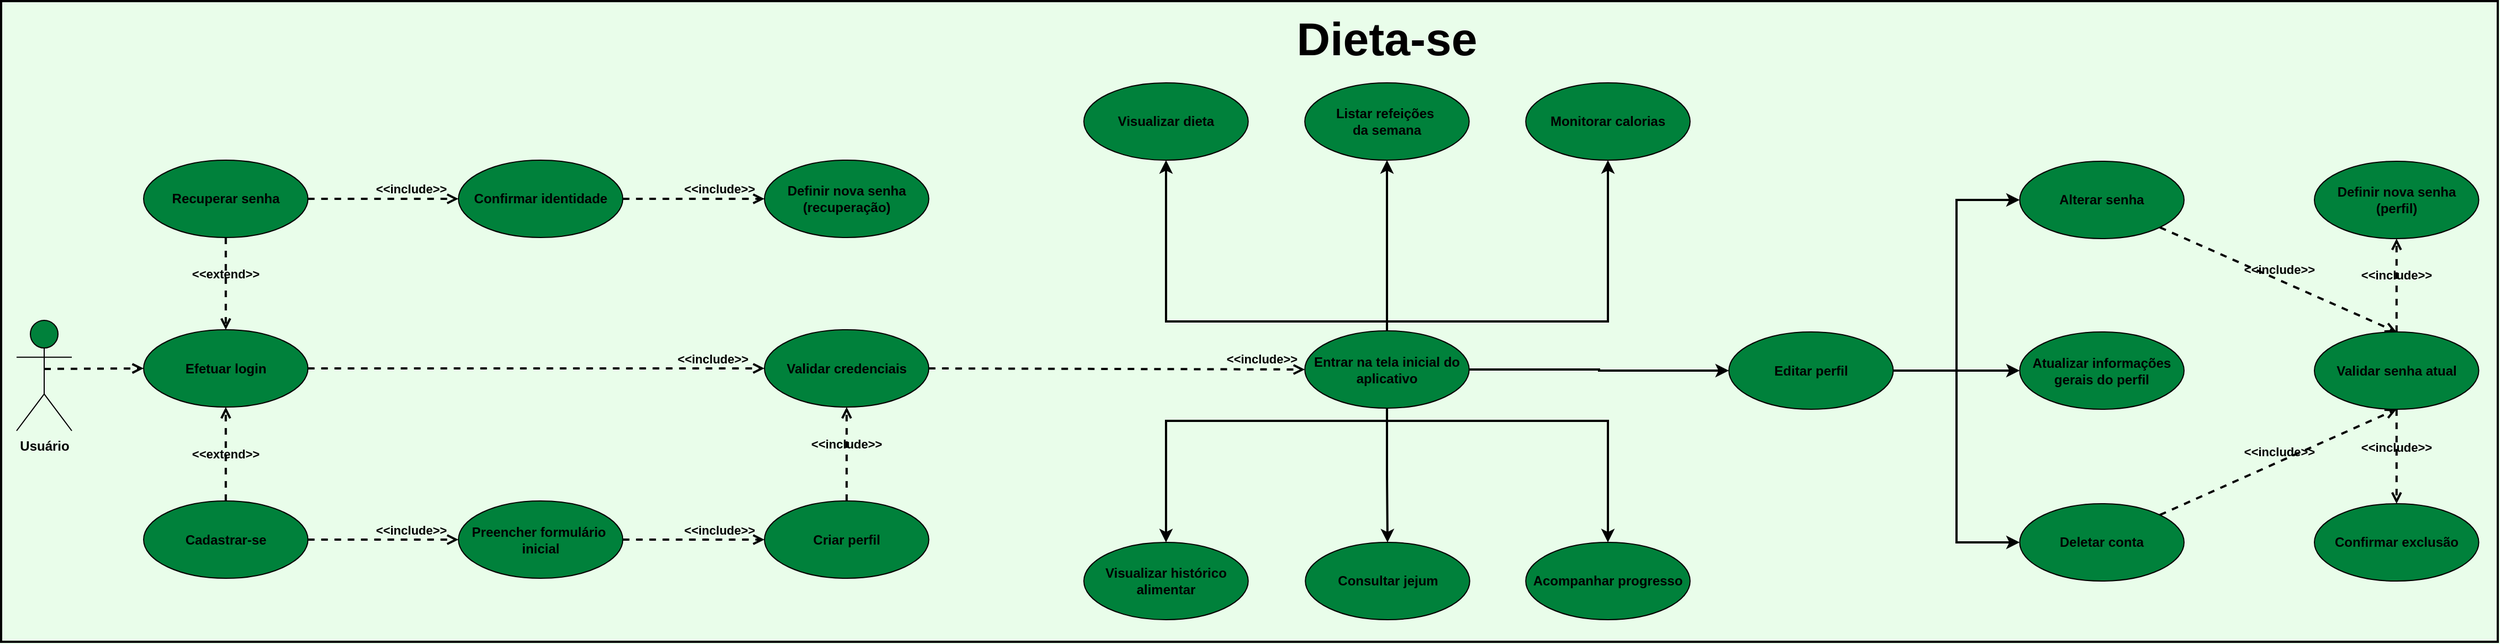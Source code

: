 <mxfile version="28.1.0">
  <diagram name="Página-1" id="VpqWFizLWBl7uZToy6sP">
    <mxGraphModel dx="3473" dy="1913" grid="1" gridSize="10" guides="1" tooltips="1" connect="1" arrows="1" fold="1" page="1" pageScale="1" pageWidth="827" pageHeight="1169" background="light-dark(#E9FDEA,#E9FDEA)" math="0" shadow="0">
      <root>
        <mxCell id="0" />
        <mxCell id="1" parent="0" />
        <mxCell id="2SMcXpaMJ3ifrrONPYiS-1" value="&lt;font style=&quot;color: light-dark(rgb(0, 0, 0), rgb(4, 4, 4));&quot;&gt;Usuário&lt;/font&gt;" style="shape=umlActor;verticalLabelPosition=bottom;verticalAlign=top;html=1;outlineConnect=0;strokeColor=light-dark(#000000,#000000);fontColor=light-dark(#000000,#FFFFFF);fontStyle=1;fillColor=light-dark(#00813B,#00813B);" parent="1" vertex="1">
          <mxGeometry x="54" y="599" width="50" height="100" as="geometry" />
        </mxCell>
        <mxCell id="2SMcXpaMJ3ifrrONPYiS-2" value="&lt;span&gt;Efetuar login&lt;/span&gt;" style="ellipse;whiteSpace=wrap;html=1;strokeColor=light-dark(#000000,#000000);fontColor=light-dark(#000000,#FFFFFF);fillColor=light-dark(#00813B,#00813B);fontStyle=1" parent="1" vertex="1">
          <mxGeometry x="169" y="607.5" width="148.75" height="70" as="geometry" />
        </mxCell>
        <mxCell id="2SMcXpaMJ3ifrrONPYiS-9" value="Cadastrar-se" style="ellipse;whiteSpace=wrap;html=1;strokeColor=light-dark(#000000,#000000);fontColor=light-dark(#000000,#FFFFFF);fontStyle=1;fillColor=light-dark(#00813B,#00813B);" parent="1" vertex="1">
          <mxGeometry x="169" y="762.5" width="148.75" height="70" as="geometry" />
        </mxCell>
        <mxCell id="2SMcXpaMJ3ifrrONPYiS-14" value="Validar credenciais" style="ellipse;whiteSpace=wrap;html=1;strokeColor=light-dark(#000000,#000000);fontColor=light-dark(#000000,#FFFFFF);fontStyle=1;fillColor=light-dark(#00813B,#00813B);" parent="1" vertex="1">
          <mxGeometry x="731" y="607.5" width="148.75" height="70" as="geometry" />
        </mxCell>
        <mxCell id="2SMcXpaMJ3ifrrONPYiS-15" value="&lt;font style=&quot;color: light-dark(rgb(0, 0, 0), rgb(4, 4, 4));&quot;&gt;&amp;lt;&amp;lt;include&amp;gt;&amp;gt;&lt;/font&gt;" style="html=1;verticalAlign=bottom;labelBackgroundColor=none;endArrow=open;endFill=0;dashed=1;rounded=0;exitX=1;exitY=0.5;exitDx=0;exitDy=0;entryX=0;entryY=0.5;entryDx=0;entryDy=0;strokeColor=light-dark(#000000,#000000);fontColor=light-dark(#000000,#FFFFFF);fontStyle=1;strokeWidth=2;" parent="1" source="2SMcXpaMJ3ifrrONPYiS-2" target="2SMcXpaMJ3ifrrONPYiS-14" edge="1">
          <mxGeometry x="0.772" width="160" relative="1" as="geometry">
            <mxPoint x="394" y="649" as="sourcePoint" />
            <mxPoint x="494" y="649" as="targetPoint" />
            <mxPoint as="offset" />
          </mxGeometry>
        </mxCell>
        <mxCell id="2SMcXpaMJ3ifrrONPYiS-18" value="Preencher formulário&amp;nbsp;&lt;div&gt;inicial&lt;/div&gt;" style="ellipse;whiteSpace=wrap;html=1;strokeColor=light-dark(#000000,#000000);fontColor=light-dark(#000000,#FFFFFF);fontStyle=1;fillColor=light-dark(#00813B,#00813B);" parent="1" vertex="1">
          <mxGeometry x="454" y="762.5" width="148.75" height="70" as="geometry" />
        </mxCell>
        <mxCell id="2SMcXpaMJ3ifrrONPYiS-19" value="&lt;font style=&quot;color: light-dark(rgb(0, 0, 0), rgb(0, 0, 0));&quot;&gt;&amp;lt;&amp;lt;include&amp;gt;&amp;gt;&lt;/font&gt;" style="html=1;verticalAlign=bottom;labelBackgroundColor=none;endArrow=open;endFill=0;dashed=1;rounded=0;exitX=1;exitY=0.5;exitDx=0;exitDy=0;entryX=0;entryY=0.5;entryDx=0;entryDy=0;strokeColor=light-dark(#000000,#000000);fontColor=light-dark(#000000,#FFFFFF);fontStyle=1;strokeWidth=2;" parent="1" source="2SMcXpaMJ3ifrrONPYiS-9" target="2SMcXpaMJ3ifrrONPYiS-18" edge="1">
          <mxGeometry x="0.366" width="160" relative="1" as="geometry">
            <mxPoint x="239" y="857.5" as="sourcePoint" />
            <mxPoint x="340" y="857.5" as="targetPoint" />
            <mxPoint as="offset" />
          </mxGeometry>
        </mxCell>
        <mxCell id="2SMcXpaMJ3ifrrONPYiS-20" value="Criar perfil" style="ellipse;whiteSpace=wrap;html=1;strokeColor=light-dark(#000000,#000000);fontColor=light-dark(#000000,#FFFFFF);fontStyle=1;fillColor=light-dark(#00813B,#00813B);" parent="1" vertex="1">
          <mxGeometry x="731" y="762.5" width="148.75" height="70" as="geometry" />
        </mxCell>
        <mxCell id="2SMcXpaMJ3ifrrONPYiS-23" value="&lt;font style=&quot;color: light-dark(rgb(0, 0, 0), rgb(0, 0, 0));&quot;&gt;&amp;lt;&amp;lt;include&amp;gt;&amp;gt;&lt;/font&gt;" style="html=1;verticalAlign=bottom;labelBackgroundColor=none;endArrow=open;endFill=0;dashed=1;rounded=0;exitX=0.5;exitY=0;exitDx=0;exitDy=0;entryX=0.5;entryY=1;entryDx=0;entryDy=0;strokeColor=light-dark(#000000,#000000);fontColor=light-dark(#000000,#FFFFFF);fontStyle=1;strokeWidth=2;" parent="1" source="2SMcXpaMJ3ifrrONPYiS-20" target="2SMcXpaMJ3ifrrONPYiS-14" edge="1">
          <mxGeometry x="0.007" width="160" relative="1" as="geometry">
            <mxPoint x="1924" y="734" as="sourcePoint" />
            <mxPoint x="2015" y="734" as="targetPoint" />
            <mxPoint as="offset" />
          </mxGeometry>
        </mxCell>
        <mxCell id="2SMcXpaMJ3ifrrONPYiS-24" value="Visualizar dieta" style="ellipse;whiteSpace=wrap;html=1;strokeColor=light-dark(#000000,#000000);fontColor=light-dark(#000000,#FFFFFF);fontStyle=1;fillColor=light-dark(#00813B,#00813B);" parent="1" vertex="1">
          <mxGeometry x="1020.12" y="384" width="148.75" height="70" as="geometry" />
        </mxCell>
        <mxCell id="2SMcXpaMJ3ifrrONPYiS-26" value="Monitorar calorias" style="ellipse;whiteSpace=wrap;html=1;strokeColor=light-dark(#000000,#000000);fontColor=light-dark(#000000,#FFFFFF);fontStyle=1;fillColor=light-dark(#00813B,#00813B);" parent="1" vertex="1">
          <mxGeometry x="1420.12" y="384" width="148.75" height="70" as="geometry" />
        </mxCell>
        <mxCell id="2SMcXpaMJ3ifrrONPYiS-28" value="Acompanhar progresso" style="ellipse;whiteSpace=wrap;html=1;strokeColor=light-dark(#000000,#000000);fontColor=light-dark(#000000,#FFFFFF);fontStyle=1;fillColor=light-dark(#00813B,#00813B);" parent="1" vertex="1">
          <mxGeometry x="1420.12" y="800" width="148.75" height="70" as="geometry" />
        </mxCell>
        <mxCell id="2SMcXpaMJ3ifrrONPYiS-30" value="Visualizar histórico alimentar" style="ellipse;whiteSpace=wrap;html=1;strokeColor=light-dark(#000000,#000000);fontColor=light-dark(#000000,#FFFFFF);fontStyle=1;fillColor=light-dark(#00813B,#00813B);" parent="1" vertex="1">
          <mxGeometry x="1020.12" y="800" width="148.75" height="70" as="geometry" />
        </mxCell>
        <mxCell id="2SMcXpaMJ3ifrrONPYiS-32" value="Listar refeições&amp;nbsp;&lt;div&gt;da semana&lt;/div&gt;" style="ellipse;whiteSpace=wrap;html=1;strokeColor=light-dark(#000000,#000000);fontColor=light-dark(#000000,#FFFFFF);fontStyle=1;fillColor=light-dark(#00813B,#00813B);" parent="1" vertex="1">
          <mxGeometry x="1220.12" y="384" width="148.75" height="70" as="geometry" />
        </mxCell>
        <mxCell id="2SMcXpaMJ3ifrrONPYiS-34" value="Consultar jejum" style="ellipse;whiteSpace=wrap;html=1;strokeColor=light-dark(#000000,#000000);fontColor=light-dark(#000000,#FFFFFF);fontStyle=1;fillColor=light-dark(#00813B,#00813B);" parent="1" vertex="1">
          <mxGeometry x="1220.62" y="800" width="148.75" height="70" as="geometry" />
        </mxCell>
        <mxCell id="5LTry7u2sFWVebNsQszs-2" style="edgeStyle=orthogonalEdgeStyle;rounded=0;orthogonalLoop=1;jettySize=auto;html=1;entryX=0;entryY=0.5;entryDx=0;entryDy=0;strokeWidth=2;strokeColor=light-dark(#000000,#000000);" parent="1" source="2SMcXpaMJ3ifrrONPYiS-38" target="2SMcXpaMJ3ifrrONPYiS-51" edge="1">
          <mxGeometry relative="1" as="geometry" />
        </mxCell>
        <mxCell id="5LTry7u2sFWVebNsQszs-4" style="edgeStyle=orthogonalEdgeStyle;rounded=0;orthogonalLoop=1;jettySize=auto;html=1;entryX=0.5;entryY=1;entryDx=0;entryDy=0;strokeWidth=2;strokeColor=light-dark(#000000,#000000);" parent="1" source="2SMcXpaMJ3ifrrONPYiS-38" target="2SMcXpaMJ3ifrrONPYiS-32" edge="1">
          <mxGeometry relative="1" as="geometry" />
        </mxCell>
        <mxCell id="5LTry7u2sFWVebNsQszs-7" style="edgeStyle=orthogonalEdgeStyle;rounded=0;orthogonalLoop=1;jettySize=auto;html=1;entryX=0.5;entryY=0;entryDx=0;entryDy=0;strokeColor=light-dark(#000000,#000000);strokeWidth=2;" parent="1" source="2SMcXpaMJ3ifrrONPYiS-38" target="2SMcXpaMJ3ifrrONPYiS-34" edge="1">
          <mxGeometry relative="1" as="geometry" />
        </mxCell>
        <mxCell id="PRSw9WxDkvH_b6OgWoA3-9" style="edgeStyle=orthogonalEdgeStyle;rounded=0;orthogonalLoop=1;jettySize=auto;html=1;entryX=0.5;entryY=0;entryDx=0;entryDy=0;strokeColor=light-dark(#000000,#000000);strokeWidth=2;" edge="1" parent="1" source="2SMcXpaMJ3ifrrONPYiS-38" target="2SMcXpaMJ3ifrrONPYiS-30">
          <mxGeometry relative="1" as="geometry">
            <Array as="points">
              <mxPoint x="1294.12" y="690" />
              <mxPoint x="1094.12" y="690" />
            </Array>
          </mxGeometry>
        </mxCell>
        <mxCell id="PRSw9WxDkvH_b6OgWoA3-11" style="edgeStyle=orthogonalEdgeStyle;rounded=0;orthogonalLoop=1;jettySize=auto;html=1;entryX=0.5;entryY=1;entryDx=0;entryDy=0;strokeColor=light-dark(#000000,#000000);strokeWidth=2;" edge="1" parent="1" source="2SMcXpaMJ3ifrrONPYiS-38" target="2SMcXpaMJ3ifrrONPYiS-24">
          <mxGeometry relative="1" as="geometry">
            <Array as="points">
              <mxPoint x="1294.12" y="600" />
              <mxPoint x="1094.12" y="600" />
            </Array>
          </mxGeometry>
        </mxCell>
        <mxCell id="PRSw9WxDkvH_b6OgWoA3-14" style="edgeStyle=orthogonalEdgeStyle;rounded=0;orthogonalLoop=1;jettySize=auto;html=1;entryX=0.5;entryY=0;entryDx=0;entryDy=0;strokeWidth=2;strokeColor=light-dark(#000000,#000000);" edge="1" parent="1" source="2SMcXpaMJ3ifrrONPYiS-38" target="2SMcXpaMJ3ifrrONPYiS-28">
          <mxGeometry relative="1" as="geometry">
            <Array as="points">
              <mxPoint x="1294.12" y="690" />
              <mxPoint x="1494.12" y="690" />
            </Array>
          </mxGeometry>
        </mxCell>
        <mxCell id="PRSw9WxDkvH_b6OgWoA3-16" style="edgeStyle=orthogonalEdgeStyle;rounded=0;orthogonalLoop=1;jettySize=auto;html=1;exitX=0.5;exitY=0;exitDx=0;exitDy=0;entryX=0.5;entryY=1;entryDx=0;entryDy=0;strokeWidth=2;strokeColor=light-dark(#000000,#000000);" edge="1" parent="1" source="2SMcXpaMJ3ifrrONPYiS-38" target="2SMcXpaMJ3ifrrONPYiS-26">
          <mxGeometry relative="1" as="geometry">
            <Array as="points">
              <mxPoint x="1294" y="600" />
              <mxPoint x="1494" y="600" />
            </Array>
          </mxGeometry>
        </mxCell>
        <mxCell id="2SMcXpaMJ3ifrrONPYiS-38" value="Entrar na tela inicial do aplicativo" style="ellipse;whiteSpace=wrap;html=1;strokeColor=light-dark(#000000,#000000);fontColor=light-dark(#000000,#FFFFFF);fontStyle=1;gradientColor=none;fillColor=light-dark(#00813B,#00813B);" parent="1" vertex="1">
          <mxGeometry x="1220.12" y="608.5" width="148.75" height="70" as="geometry" />
        </mxCell>
        <mxCell id="5LTry7u2sFWVebNsQszs-11" style="edgeStyle=orthogonalEdgeStyle;rounded=0;orthogonalLoop=1;jettySize=auto;html=1;entryX=0;entryY=0.5;entryDx=0;entryDy=0;strokeWidth=2;strokeColor=light-dark(#000000,#000000);" parent="1" source="2SMcXpaMJ3ifrrONPYiS-51" target="2SMcXpaMJ3ifrrONPYiS-55" edge="1">
          <mxGeometry relative="1" as="geometry" />
        </mxCell>
        <mxCell id="5LTry7u2sFWVebNsQszs-12" style="edgeStyle=orthogonalEdgeStyle;rounded=0;orthogonalLoop=1;jettySize=auto;html=1;entryX=0;entryY=0.5;entryDx=0;entryDy=0;strokeColor=light-dark(#000000,#000000);strokeWidth=2;" parent="1" source="2SMcXpaMJ3ifrrONPYiS-51" target="2SMcXpaMJ3ifrrONPYiS-56" edge="1">
          <mxGeometry relative="1" as="geometry" />
        </mxCell>
        <mxCell id="5LTry7u2sFWVebNsQszs-13" style="edgeStyle=orthogonalEdgeStyle;rounded=0;orthogonalLoop=1;jettySize=auto;html=1;entryX=0;entryY=0.5;entryDx=0;entryDy=0;strokeColor=light-dark(#000000,#000000);strokeWidth=2;" parent="1" source="2SMcXpaMJ3ifrrONPYiS-51" target="2SMcXpaMJ3ifrrONPYiS-53" edge="1">
          <mxGeometry relative="1" as="geometry" />
        </mxCell>
        <mxCell id="2SMcXpaMJ3ifrrONPYiS-51" value="Editar perfil" style="ellipse;whiteSpace=wrap;html=1;strokeColor=light-dark(#000000,#000000);fontColor=light-dark(#000000,#FFFFFF);fontStyle=1;fillColor=light-dark(#00813B,#00813B);" parent="1" vertex="1">
          <mxGeometry x="1604" y="609.5" width="148.75" height="70" as="geometry" />
        </mxCell>
        <mxCell id="2SMcXpaMJ3ifrrONPYiS-53" value="Atualizar informações gerais do perfil" style="ellipse;whiteSpace=wrap;html=1;strokeColor=light-dark(#000000,#000000);fontColor=light-dark(#000000,#FFFFFF);fontStyle=1;fillColor=light-dark(#00813B,#00813B);" parent="1" vertex="1">
          <mxGeometry x="1867.25" y="609.5" width="148.75" height="70" as="geometry" />
        </mxCell>
        <mxCell id="2SMcXpaMJ3ifrrONPYiS-55" value="Alterar senha" style="ellipse;whiteSpace=wrap;html=1;strokeColor=light-dark(#000000,#000000);fontColor=light-dark(#000000,#FFFFFF);fontStyle=1;fillColor=light-dark(#00813B,#00813B);" parent="1" vertex="1">
          <mxGeometry x="1867.25" y="455" width="148.75" height="70" as="geometry" />
        </mxCell>
        <mxCell id="2SMcXpaMJ3ifrrONPYiS-56" value="Deletar conta" style="ellipse;whiteSpace=wrap;html=1;strokeColor=light-dark(#000000,#000000);fontColor=light-dark(#000000,#FFFFFF);fontStyle=1;fillColor=light-dark(#00813B,#00813B);" parent="1" vertex="1">
          <mxGeometry x="1867.25" y="765" width="148.75" height="70" as="geometry" />
        </mxCell>
        <mxCell id="2SMcXpaMJ3ifrrONPYiS-59" value="Validar senha atual" style="ellipse;whiteSpace=wrap;html=1;strokeColor=light-dark(#000000,#000000);fontColor=light-dark(#000000,#FFFFFF);fontStyle=1;fillColor=light-dark(#00813B,#00813B);" parent="1" vertex="1">
          <mxGeometry x="2134" y="609.5" width="148.75" height="70" as="geometry" />
        </mxCell>
        <mxCell id="2SMcXpaMJ3ifrrONPYiS-63" value="Confirmar exclusão" style="ellipse;whiteSpace=wrap;html=1;strokeColor=light-dark(#000000,#000000);fontColor=light-dark(#000000,#FFFFFF);fontStyle=1;fillColor=light-dark(#00813B,#00813B);" parent="1" vertex="1">
          <mxGeometry x="2134" y="765" width="148.75" height="70" as="geometry" />
        </mxCell>
        <mxCell id="2SMcXpaMJ3ifrrONPYiS-64" value="&lt;font style=&quot;color: light-dark(rgb(0, 0, 0), rgb(0, 0, 0));&quot;&gt;&amp;lt;&amp;lt;include&amp;gt;&amp;gt;&lt;/font&gt;" style="html=1;verticalAlign=bottom;labelBackgroundColor=none;endArrow=open;endFill=0;dashed=1;rounded=0;exitX=0.5;exitY=1;exitDx=0;exitDy=0;strokeColor=light-dark(#000000,#000000);fontColor=light-dark(#000000,#FFFFFF);fontStyle=1;strokeWidth=2;entryX=0.5;entryY=0;entryDx=0;entryDy=0;" parent="1" edge="1" target="2SMcXpaMJ3ifrrONPYiS-63" source="2SMcXpaMJ3ifrrONPYiS-59">
          <mxGeometry x="0.005" width="160" relative="1" as="geometry">
            <mxPoint x="2171.625" y="680.0" as="sourcePoint" />
            <mxPoint x="2172" y="765" as="targetPoint" />
            <mxPoint as="offset" />
          </mxGeometry>
        </mxCell>
        <mxCell id="2SMcXpaMJ3ifrrONPYiS-65" value="Definir nova senha (perfil)" style="ellipse;whiteSpace=wrap;html=1;strokeColor=light-dark(#000000,#000000);fontColor=light-dark(#000000,#FFFFFF);fontStyle=1;fillColor=light-dark(#00813B,#00813B);" parent="1" vertex="1">
          <mxGeometry x="2134" y="455" width="148.75" height="70" as="geometry" />
        </mxCell>
        <mxCell id="2SMcXpaMJ3ifrrONPYiS-66" value="&lt;font style=&quot;color: light-dark(rgb(0, 0, 0), rgb(0, 0, 0));&quot;&gt;&amp;lt;&amp;lt;include&amp;gt;&amp;gt;&lt;/font&gt;" style="html=1;verticalAlign=bottom;labelBackgroundColor=none;endArrow=open;endFill=0;dashed=1;rounded=0;entryX=0.5;entryY=1;entryDx=0;entryDy=0;exitX=0.5;exitY=0;exitDx=0;exitDy=0;strokeColor=light-dark(#000000,#000000);fontColor=light-dark(#000000,#FFFFFF);fontStyle=1;strokeWidth=2;" parent="1" edge="1" target="2SMcXpaMJ3ifrrONPYiS-65" source="2SMcXpaMJ3ifrrONPYiS-59">
          <mxGeometry x="0.005" width="160" relative="1" as="geometry">
            <mxPoint x="2171.625" y="610" as="sourcePoint" />
            <mxPoint x="2171.625" y="525" as="targetPoint" />
            <mxPoint as="offset" />
          </mxGeometry>
        </mxCell>
        <mxCell id="2SMcXpaMJ3ifrrONPYiS-67" value="&lt;font style=&quot;color: light-dark(rgb(0, 0, 0), rgb(0, 0, 0));&quot;&gt;&amp;lt;&amp;lt;include&amp;gt;&amp;gt;&lt;/font&gt;" style="html=1;verticalAlign=bottom;labelBackgroundColor=none;endArrow=open;endFill=0;dashed=1;rounded=0;exitX=1;exitY=1;exitDx=0;exitDy=0;strokeColor=light-dark(#000000,#000000);fontColor=light-dark(#000000,#FFFFFF);fontStyle=1;strokeWidth=2;entryX=0.5;entryY=0;entryDx=0;entryDy=0;" parent="1" source="2SMcXpaMJ3ifrrONPYiS-55" edge="1" target="2SMcXpaMJ3ifrrONPYiS-59">
          <mxGeometry x="0.005" width="160" relative="1" as="geometry">
            <mxPoint x="2074" y="660" as="sourcePoint" />
            <mxPoint x="2171.625" y="610" as="targetPoint" />
            <mxPoint as="offset" />
          </mxGeometry>
        </mxCell>
        <mxCell id="2SMcXpaMJ3ifrrONPYiS-69" value="&lt;span&gt;&lt;font face=&quot;Helvetica&quot;&gt;Recuperar senha&lt;/font&gt;&lt;/span&gt;" style="ellipse;whiteSpace=wrap;html=1;strokeColor=light-dark(#000000,#000000);fontColor=light-dark(#000000,#FFFFFF);fillColor=light-dark(#00813B,#00813B);fillStyle=solid;fontStyle=1" parent="1" vertex="1">
          <mxGeometry x="169" y="454" width="148.75" height="70" as="geometry" />
        </mxCell>
        <mxCell id="2SMcXpaMJ3ifrrONPYiS-71" value="&lt;font style=&quot;color: light-dark(rgb(0, 0, 0), rgb(4, 4, 4));&quot;&gt;&amp;lt;&amp;lt;extend&amp;gt;&amp;gt;&lt;/font&gt;" style="html=1;verticalAlign=bottom;labelBackgroundColor=none;endArrow=open;endFill=0;dashed=1;rounded=0;entryX=0.5;entryY=0;entryDx=0;entryDy=0;strokeColor=light-dark(#000000,#000000);fontColor=light-dark(#000000,#FFFFFF);fontStyle=1;strokeWidth=2;exitX=0.5;exitY=1;exitDx=0;exitDy=0;" parent="1" source="2SMcXpaMJ3ifrrONPYiS-69" target="2SMcXpaMJ3ifrrONPYiS-2" edge="1">
          <mxGeometry x="-0.003" width="160" relative="1" as="geometry">
            <mxPoint x="309" y="577.5" as="sourcePoint" />
            <mxPoint x="239" y="617.5" as="targetPoint" />
            <mxPoint as="offset" />
          </mxGeometry>
        </mxCell>
        <mxCell id="2SMcXpaMJ3ifrrONPYiS-73" value="Confirmar identidade" style="ellipse;whiteSpace=wrap;html=1;strokeColor=light-dark(#000000,#000000);fontColor=light-dark(#000000,#FFFFFF);fontStyle=1;fillColor=light-dark(#00813B,#00813B);" parent="1" vertex="1">
          <mxGeometry x="454" y="454" width="148.75" height="70" as="geometry" />
        </mxCell>
        <mxCell id="2SMcXpaMJ3ifrrONPYiS-74" value="&lt;font style=&quot;color: light-dark(rgb(0, 0, 0), rgb(4, 4, 4));&quot;&gt;&amp;lt;&amp;lt;include&amp;gt;&amp;gt;&lt;/font&gt;" style="html=1;verticalAlign=bottom;labelBackgroundColor=none;endArrow=open;endFill=0;dashed=1;rounded=0;exitX=1;exitY=0.5;exitDx=0;exitDy=0;entryX=0;entryY=0.5;entryDx=0;entryDy=0;fontColor=light-dark(#000000,#FFFFFF);fillColor=#f5f5f5;strokeColor=light-dark(#000000,#000000);fontStyle=1;strokeWidth=2;" parent="1" source="2SMcXpaMJ3ifrrONPYiS-69" target="2SMcXpaMJ3ifrrONPYiS-73" edge="1">
          <mxGeometry x="0.37" width="160" relative="1" as="geometry">
            <mxPoint x="339" y="501.94" as="sourcePoint" />
            <mxPoint x="690" y="501.94" as="targetPoint" />
            <mxPoint as="offset" />
          </mxGeometry>
        </mxCell>
        <mxCell id="2SMcXpaMJ3ifrrONPYiS-75" value="Definir nova senha (recuperação)" style="ellipse;whiteSpace=wrap;html=1;strokeColor=light-dark(#000000,#000000);fontColor=light-dark(#000000,#FFFFFF);fontStyle=1;fillColor=light-dark(#00813B,#00813B);" parent="1" vertex="1">
          <mxGeometry x="731" y="454" width="148.75" height="70" as="geometry" />
        </mxCell>
        <mxCell id="2SMcXpaMJ3ifrrONPYiS-82" value="&lt;font style=&quot;color: light-dark(rgb(0, 0, 0), rgb(4, 4, 4));&quot;&gt;&amp;lt;&amp;lt;extend&amp;gt;&amp;gt;&lt;/font&gt;" style="html=1;verticalAlign=bottom;labelBackgroundColor=none;endArrow=open;endFill=0;dashed=1;rounded=0;strokeColor=light-dark(#000000,#000000);fontColor=light-dark(#000000,#FFFFFF);fontStyle=1;entryX=0.5;entryY=1;entryDx=0;entryDy=0;strokeWidth=2;exitX=0.5;exitY=0;exitDx=0;exitDy=0;" parent="1" source="2SMcXpaMJ3ifrrONPYiS-9" target="2SMcXpaMJ3ifrrONPYiS-2" edge="1">
          <mxGeometry x="-0.212" width="160" relative="1" as="geometry">
            <mxPoint x="329" y="737.5" as="sourcePoint" />
            <mxPoint x="339" y="727.5" as="targetPoint" />
            <mxPoint as="offset" />
          </mxGeometry>
        </mxCell>
        <mxCell id="5LTry7u2sFWVebNsQszs-14" value="&lt;font style=&quot;color: light-dark(rgb(0, 0, 0), rgb(0, 0, 0));&quot;&gt;&amp;lt;&amp;lt;include&amp;gt;&amp;gt;&lt;/font&gt;" style="html=1;verticalAlign=bottom;labelBackgroundColor=none;endArrow=open;endFill=0;dashed=1;rounded=0;exitX=1;exitY=0;exitDx=0;exitDy=0;strokeColor=light-dark(#000000,#000000);fontColor=light-dark(#000000,#FFFFFF);fontStyle=1;strokeWidth=2;entryX=0.5;entryY=1;entryDx=0;entryDy=0;" parent="1" source="2SMcXpaMJ3ifrrONPYiS-56" edge="1" target="2SMcXpaMJ3ifrrONPYiS-59">
          <mxGeometry x="0.011" width="160" relative="1" as="geometry">
            <mxPoint x="2064" y="775" as="sourcePoint" />
            <mxPoint x="2171.625" y="680.0" as="targetPoint" />
            <mxPoint as="offset" />
          </mxGeometry>
        </mxCell>
        <mxCell id="SrDbohH_9_1pmWmJlch3-1" value="" style="html=1;verticalAlign=bottom;labelBackgroundColor=none;endArrow=open;endFill=0;dashed=1;rounded=0;exitX=0.5;exitY=0.5;exitDx=0;exitDy=0;strokeColor=light-dark(#000000,#000000);fontColor=light-dark(#000000,#FFFFFF);fontStyle=1;strokeWidth=2;exitPerimeter=0;entryX=0;entryY=0.5;entryDx=0;entryDy=0;" parent="1" edge="1" target="2SMcXpaMJ3ifrrONPYiS-2">
          <mxGeometry x="0.667" y="4" width="160" relative="1" as="geometry">
            <mxPoint x="79" y="643" as="sourcePoint" />
            <mxPoint x="214" y="643" as="targetPoint" />
            <mxPoint as="offset" />
          </mxGeometry>
        </mxCell>
        <mxCell id="PRSw9WxDkvH_b6OgWoA3-4" value="&lt;font style=&quot;color: light-dark(rgb(0, 0, 0), rgb(4, 4, 4));&quot;&gt;&amp;lt;&amp;lt;include&amp;gt;&amp;gt;&lt;/font&gt;" style="html=1;verticalAlign=bottom;labelBackgroundColor=none;endArrow=open;endFill=0;dashed=1;rounded=0;exitX=1;exitY=0.5;exitDx=0;exitDy=0;entryX=0;entryY=0.5;entryDx=0;entryDy=0;fontColor=light-dark(#000000,#FFFFFF);fillColor=#f5f5f5;strokeColor=light-dark(#000000,#000000);fontStyle=1;strokeWidth=2;" edge="1" parent="1" source="2SMcXpaMJ3ifrrONPYiS-73" target="2SMcXpaMJ3ifrrONPYiS-75">
          <mxGeometry x="0.366" width="160" relative="1" as="geometry">
            <mxPoint x="592.75" y="502.02" as="sourcePoint" />
            <mxPoint x="718.75" y="502.02" as="targetPoint" />
            <mxPoint as="offset" />
          </mxGeometry>
        </mxCell>
        <mxCell id="PRSw9WxDkvH_b6OgWoA3-6" value="&lt;font style=&quot;color: light-dark(rgb(0, 0, 0), rgb(4, 4, 4));&quot;&gt;&amp;lt;&amp;lt;include&amp;gt;&amp;gt;&lt;/font&gt;" style="html=1;verticalAlign=bottom;labelBackgroundColor=none;endArrow=open;endFill=0;dashed=1;rounded=0;exitX=1;exitY=0.5;exitDx=0;exitDy=0;entryX=0;entryY=0.5;entryDx=0;entryDy=0;fontColor=light-dark(#000000,#FFFFFF);fillColor=#f5f5f5;strokeColor=light-dark(#000000,#000000);fontStyle=1;strokeWidth=2;" edge="1" parent="1" source="2SMcXpaMJ3ifrrONPYiS-18" target="2SMcXpaMJ3ifrrONPYiS-20">
          <mxGeometry x="0.366" width="160" relative="1" as="geometry">
            <mxPoint x="603" y="797.02" as="sourcePoint" />
            <mxPoint x="731" y="797.02" as="targetPoint" />
            <mxPoint as="offset" />
          </mxGeometry>
        </mxCell>
        <mxCell id="PRSw9WxDkvH_b6OgWoA3-8" value="&lt;font style=&quot;color: light-dark(rgb(0, 0, 0), rgb(4, 4, 4));&quot;&gt;&amp;lt;&amp;lt;include&amp;gt;&amp;gt;&lt;/font&gt;" style="html=1;verticalAlign=bottom;labelBackgroundColor=none;endArrow=open;endFill=0;dashed=1;rounded=0;exitX=1;exitY=0.5;exitDx=0;exitDy=0;entryX=0;entryY=0.5;entryDx=0;entryDy=0;strokeColor=light-dark(#000000,#000000);fontColor=light-dark(#000000,#FFFFFF);fontStyle=1;strokeWidth=2;" edge="1" parent="1" source="2SMcXpaMJ3ifrrONPYiS-14" target="2SMcXpaMJ3ifrrONPYiS-38">
          <mxGeometry x="0.772" width="160" relative="1" as="geometry">
            <mxPoint x="944" y="642.91" as="sourcePoint" />
            <mxPoint x="1357" y="642.91" as="targetPoint" />
            <mxPoint as="offset" />
          </mxGeometry>
        </mxCell>
        <mxCell id="PRSw9WxDkvH_b6OgWoA3-17" value="" style="rounded=0;whiteSpace=wrap;html=1;fillColor=none;strokeWidth=2;strokeColor=light-dark(#000000,#000000);" vertex="1" parent="1">
          <mxGeometry x="40" y="310" width="2260" height="580" as="geometry" />
        </mxCell>
        <mxCell id="PRSw9WxDkvH_b6OgWoA3-19" value="&lt;font face=&quot;Helvetica&quot; style=&quot;color: light-dark(rgb(0, 0, 0), rgb(0, 0, 0)); font-size: 42px;&quot;&gt;&lt;b style=&quot;&quot;&gt;Dieta-se&lt;/b&gt;&lt;/font&gt;" style="text;html=1;align=center;verticalAlign=middle;whiteSpace=wrap;rounded=0;strokeWidth=10;" vertex="1" parent="1">
          <mxGeometry x="1208.99" y="330" width="171" height="30" as="geometry" />
        </mxCell>
      </root>
    </mxGraphModel>
  </diagram>
</mxfile>
